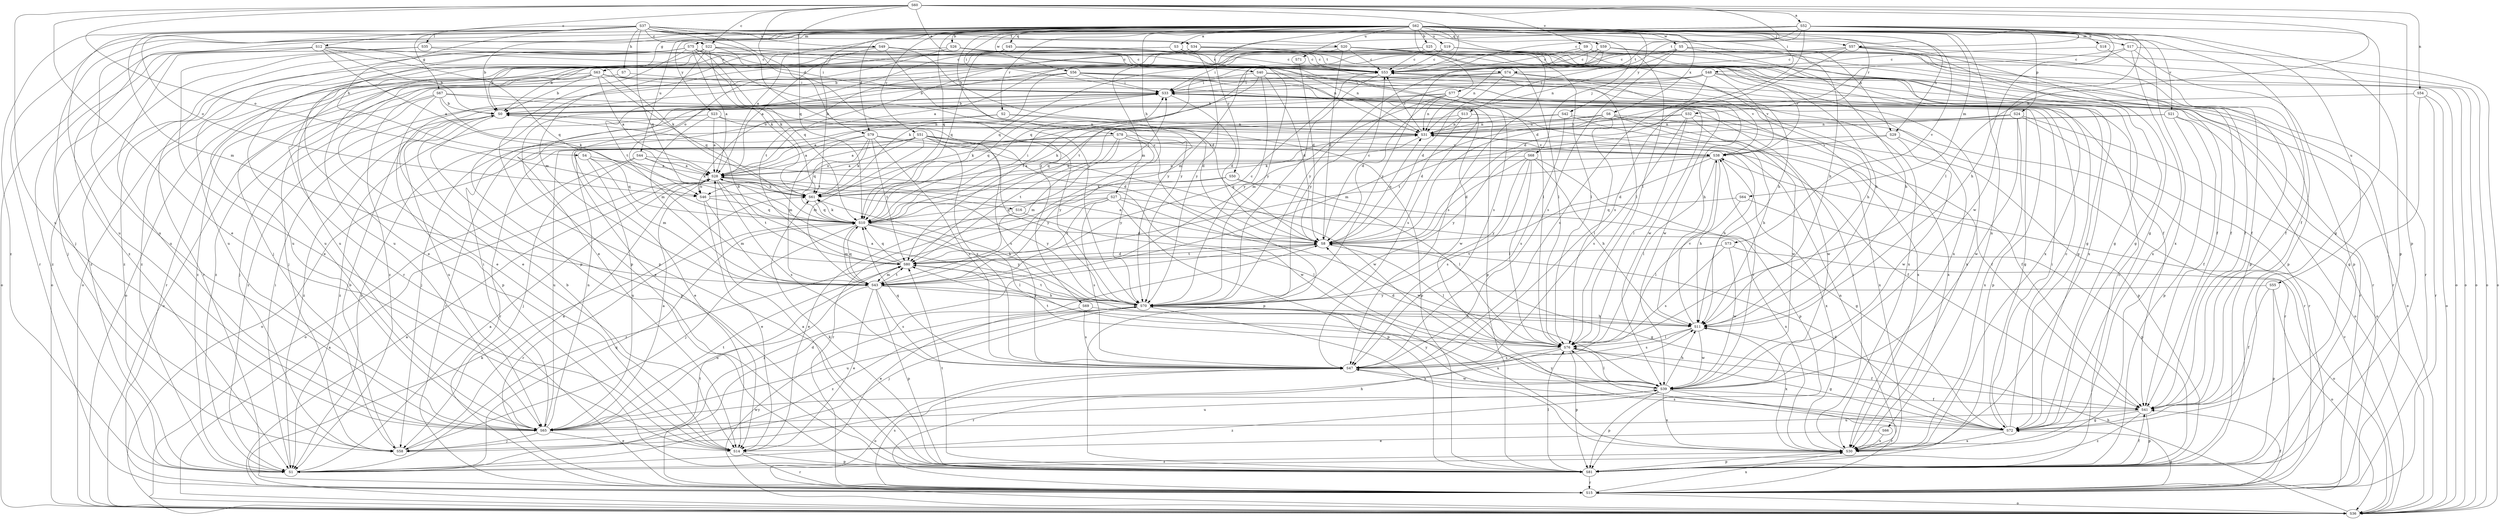 strict digraph  {
S62;
S37;
S60;
S3;
S52;
S28;
S26;
S25;
S0;
S51;
S22;
S12;
S53;
S79;
S8;
S40;
S14;
S41;
S63;
S67;
S72;
S78;
S27;
S29;
S4;
S7;
S11;
S77;
S48;
S33;
S68;
S57;
S58;
S61;
S34;
S35;
S76;
S17;
S75;
S64;
S43;
S66;
S54;
S18;
S31;
S46;
S36;
S24;
S81;
S45;
S59;
S10;
S50;
S32;
S2;
S15;
S19;
S49;
S47;
S20;
S13;
S74;
S16;
S80;
S44;
S71;
S55;
S65;
S21;
S73;
S9;
S38;
S5;
S56;
S39;
S6;
S30;
S42;
S23;
S70;
S69;
S1;
S62 -> S3  [label=a];
S62 -> S26  [label=b];
S62 -> S25  [label=b];
S62 -> S0  [label=b];
S62 -> S51  [label=c];
S62 -> S79  [label=d];
S62 -> S41  [label=f];
S62 -> S63  [label=g];
S62 -> S78  [label=h];
S62 -> S27  [label=h];
S62 -> S29  [label=h];
S62 -> S77  [label=i];
S62 -> S48  [label=i];
S62 -> S33  [label=i];
S62 -> S68  [label=j];
S62 -> S57  [label=j];
S62 -> S61  [label=k];
S62 -> S17  [label=m];
S62 -> S75  [label=m];
S62 -> S64  [label=m];
S62 -> S66  [label=n];
S62 -> S24  [label=p];
S62 -> S81  [label=p];
S62 -> S45  [label=q];
S62 -> S59  [label=q];
S62 -> S10  [label=q];
S62 -> S50  [label=r];
S62 -> S32  [label=r];
S62 -> S2  [label=r];
S62 -> S15  [label=r];
S62 -> S19  [label=s];
S62 -> S44  [label=u];
S62 -> S71  [label=u];
S62 -> S55  [label=u];
S62 -> S65  [label=u];
S62 -> S21  [label=v];
S62 -> S73  [label=v];
S62 -> S5  [label=w];
S62 -> S56  [label=w];
S62 -> S6  [label=x];
S62 -> S30  [label=x];
S62 -> S42  [label=y];
S62 -> S23  [label=y];
S37 -> S22  [label=c];
S37 -> S67  [label=g];
S37 -> S72  [label=g];
S37 -> S29  [label=h];
S37 -> S4  [label=h];
S37 -> S7  [label=h];
S37 -> S11  [label=h];
S37 -> S34  [label=l];
S37 -> S35  [label=l];
S37 -> S76  [label=l];
S37 -> S43  [label=m];
S37 -> S46  [label=o];
S37 -> S10  [label=q];
S37 -> S49  [label=s];
S37 -> S20  [label=t];
S37 -> S65  [label=u];
S37 -> S70  [label=y];
S37 -> S69  [label=z];
S37 -> S1  [label=z];
S60 -> S52  [label=a];
S60 -> S22  [label=c];
S60 -> S12  [label=c];
S60 -> S53  [label=c];
S60 -> S79  [label=d];
S60 -> S40  [label=e];
S60 -> S14  [label=e];
S60 -> S76  [label=l];
S60 -> S54  [label=n];
S60 -> S46  [label=o];
S60 -> S81  [label=p];
S60 -> S10  [label=q];
S60 -> S13  [label=t];
S60 -> S65  [label=u];
S60 -> S9  [label=v];
S3 -> S53  [label=c];
S3 -> S81  [label=p];
S3 -> S74  [label=t];
S3 -> S65  [label=u];
S3 -> S70  [label=y];
S52 -> S28  [label=a];
S52 -> S53  [label=c];
S52 -> S8  [label=d];
S52 -> S72  [label=g];
S52 -> S11  [label=h];
S52 -> S57  [label=j];
S52 -> S58  [label=j];
S52 -> S43  [label=m];
S52 -> S18  [label=n];
S52 -> S74  [label=t];
S52 -> S39  [label=w];
S52 -> S1  [label=z];
S28 -> S61  [label=k];
S28 -> S46  [label=o];
S28 -> S47  [label=s];
S28 -> S16  [label=t];
S28 -> S80  [label=t];
S28 -> S70  [label=y];
S26 -> S0  [label=b];
S26 -> S53  [label=c];
S26 -> S46  [label=o];
S26 -> S47  [label=s];
S25 -> S53  [label=c];
S25 -> S41  [label=f];
S25 -> S72  [label=g];
S25 -> S11  [label=h];
S25 -> S46  [label=o];
S25 -> S47  [label=s];
S25 -> S65  [label=u];
S25 -> S1  [label=z];
S0 -> S31  [label=n];
S0 -> S81  [label=p];
S0 -> S47  [label=s];
S0 -> S65  [label=u];
S0 -> S1  [label=z];
S51 -> S28  [label=a];
S51 -> S8  [label=d];
S51 -> S41  [label=f];
S51 -> S43  [label=m];
S51 -> S46  [label=o];
S51 -> S36  [label=o];
S51 -> S15  [label=r];
S51 -> S47  [label=s];
S51 -> S38  [label=v];
S51 -> S70  [label=y];
S22 -> S53  [label=c];
S22 -> S33  [label=i];
S22 -> S61  [label=k];
S22 -> S31  [label=n];
S22 -> S80  [label=t];
S22 -> S65  [label=u];
S22 -> S1  [label=z];
S12 -> S28  [label=a];
S12 -> S0  [label=b];
S12 -> S53  [label=c];
S12 -> S58  [label=j];
S12 -> S61  [label=k];
S12 -> S36  [label=o];
S12 -> S10  [label=q];
S12 -> S1  [label=z];
S53 -> S33  [label=i];
S53 -> S15  [label=r];
S53 -> S70  [label=y];
S79 -> S28  [label=a];
S79 -> S61  [label=k];
S79 -> S43  [label=m];
S79 -> S10  [label=q];
S79 -> S47  [label=s];
S79 -> S80  [label=t];
S79 -> S38  [label=v];
S79 -> S39  [label=w];
S8 -> S28  [label=a];
S8 -> S53  [label=c];
S8 -> S72  [label=g];
S8 -> S76  [label=l];
S8 -> S31  [label=n];
S8 -> S80  [label=t];
S8 -> S1  [label=z];
S40 -> S8  [label=d];
S40 -> S11  [label=h];
S40 -> S33  [label=i];
S40 -> S80  [label=t];
S40 -> S30  [label=x];
S40 -> S70  [label=y];
S14 -> S0  [label=b];
S14 -> S81  [label=p];
S14 -> S15  [label=r];
S41 -> S72  [label=g];
S41 -> S81  [label=p];
S41 -> S65  [label=u];
S41 -> S1  [label=z];
S63 -> S28  [label=a];
S63 -> S0  [label=b];
S63 -> S33  [label=i];
S63 -> S58  [label=j];
S63 -> S36  [label=o];
S63 -> S10  [label=q];
S63 -> S15  [label=r];
S63 -> S39  [label=w];
S63 -> S30  [label=x];
S63 -> S1  [label=z];
S67 -> S0  [label=b];
S67 -> S8  [label=d];
S67 -> S58  [label=j];
S67 -> S61  [label=k];
S67 -> S36  [label=o];
S67 -> S81  [label=p];
S67 -> S39  [label=w];
S72 -> S53  [label=c];
S72 -> S8  [label=d];
S72 -> S33  [label=i];
S72 -> S76  [label=l];
S72 -> S47  [label=s];
S72 -> S30  [label=x];
S72 -> S70  [label=y];
S78 -> S14  [label=e];
S78 -> S43  [label=m];
S78 -> S81  [label=p];
S78 -> S80  [label=t];
S78 -> S65  [label=u];
S78 -> S38  [label=v];
S78 -> S70  [label=y];
S27 -> S81  [label=p];
S27 -> S10  [label=q];
S27 -> S47  [label=s];
S27 -> S80  [label=t];
S27 -> S39  [label=w];
S27 -> S30  [label=x];
S27 -> S1  [label=z];
S29 -> S15  [label=r];
S29 -> S38  [label=v];
S29 -> S39  [label=w];
S29 -> S70  [label=y];
S4 -> S28  [label=a];
S4 -> S43  [label=m];
S4 -> S10  [label=q];
S4 -> S65  [label=u];
S7 -> S14  [label=e];
S7 -> S33  [label=i];
S11 -> S76  [label=l];
S11 -> S47  [label=s];
S11 -> S38  [label=v];
S11 -> S39  [label=w];
S11 -> S30  [label=x];
S77 -> S0  [label=b];
S77 -> S8  [label=d];
S77 -> S14  [label=e];
S77 -> S43  [label=m];
S77 -> S31  [label=n];
S77 -> S36  [label=o];
S77 -> S81  [label=p];
S77 -> S15  [label=r];
S77 -> S30  [label=x];
S48 -> S72  [label=g];
S48 -> S33  [label=i];
S48 -> S15  [label=r];
S48 -> S47  [label=s];
S48 -> S38  [label=v];
S48 -> S70  [label=y];
S48 -> S1  [label=z];
S33 -> S0  [label=b];
S33 -> S8  [label=d];
S33 -> S72  [label=g];
S33 -> S10  [label=q];
S33 -> S30  [label=x];
S33 -> S1  [label=z];
S68 -> S28  [label=a];
S68 -> S8  [label=d];
S68 -> S11  [label=h];
S68 -> S76  [label=l];
S68 -> S81  [label=p];
S68 -> S47  [label=s];
S68 -> S70  [label=y];
S57 -> S53  [label=c];
S57 -> S14  [label=e];
S57 -> S41  [label=f];
S57 -> S72  [label=g];
S57 -> S36  [label=o];
S57 -> S47  [label=s];
S57 -> S80  [label=t];
S58 -> S28  [label=a];
S58 -> S0  [label=b];
S58 -> S8  [label=d];
S58 -> S11  [label=h];
S61 -> S10  [label=q];
S34 -> S0  [label=b];
S34 -> S53  [label=c];
S34 -> S41  [label=f];
S34 -> S76  [label=l];
S34 -> S80  [label=t];
S35 -> S53  [label=c];
S35 -> S14  [label=e];
S35 -> S76  [label=l];
S35 -> S65  [label=u];
S76 -> S8  [label=d];
S76 -> S41  [label=f];
S76 -> S72  [label=g];
S76 -> S81  [label=p];
S76 -> S15  [label=r];
S76 -> S47  [label=s];
S76 -> S80  [label=t];
S17 -> S53  [label=c];
S17 -> S8  [label=d];
S17 -> S36  [label=o];
S17 -> S81  [label=p];
S17 -> S30  [label=x];
S75 -> S28  [label=a];
S75 -> S53  [label=c];
S75 -> S14  [label=e];
S75 -> S61  [label=k];
S75 -> S36  [label=o];
S75 -> S81  [label=p];
S75 -> S10  [label=q];
S75 -> S15  [label=r];
S75 -> S38  [label=v];
S75 -> S70  [label=y];
S75 -> S1  [label=z];
S64 -> S76  [label=l];
S64 -> S81  [label=p];
S64 -> S10  [label=q];
S43 -> S53  [label=c];
S43 -> S14  [label=e];
S43 -> S81  [label=p];
S43 -> S10  [label=q];
S43 -> S47  [label=s];
S43 -> S80  [label=t];
S43 -> S65  [label=u];
S43 -> S30  [label=x];
S43 -> S70  [label=y];
S66 -> S14  [label=e];
S66 -> S30  [label=x];
S54 -> S0  [label=b];
S54 -> S72  [label=g];
S54 -> S36  [label=o];
S54 -> S15  [label=r];
S18 -> S53  [label=c];
S18 -> S41  [label=f];
S31 -> S53  [label=c];
S31 -> S11  [label=h];
S31 -> S61  [label=k];
S31 -> S38  [label=v];
S46 -> S14  [label=e];
S46 -> S43  [label=m];
S46 -> S31  [label=n];
S46 -> S10  [label=q];
S36 -> S28  [label=a];
S36 -> S11  [label=h];
S36 -> S61  [label=k];
S36 -> S38  [label=v];
S36 -> S70  [label=y];
S24 -> S31  [label=n];
S24 -> S36  [label=o];
S24 -> S15  [label=r];
S24 -> S80  [label=t];
S24 -> S39  [label=w];
S24 -> S30  [label=x];
S81 -> S28  [label=a];
S81 -> S53  [label=c];
S81 -> S41  [label=f];
S81 -> S61  [label=k];
S81 -> S76  [label=l];
S81 -> S15  [label=r];
S81 -> S80  [label=t];
S45 -> S53  [label=c];
S45 -> S76  [label=l];
S45 -> S10  [label=q];
S45 -> S15  [label=r];
S45 -> S65  [label=u];
S45 -> S70  [label=y];
S59 -> S53  [label=c];
S59 -> S41  [label=f];
S59 -> S72  [label=g];
S59 -> S43  [label=m];
S59 -> S31  [label=n];
S59 -> S15  [label=r];
S59 -> S70  [label=y];
S10 -> S8  [label=d];
S10 -> S33  [label=i];
S10 -> S58  [label=j];
S10 -> S61  [label=k];
S10 -> S76  [label=l];
S10 -> S43  [label=m];
S10 -> S15  [label=r];
S10 -> S70  [label=y];
S50 -> S72  [label=g];
S50 -> S61  [label=k];
S50 -> S76  [label=l];
S50 -> S15  [label=r];
S32 -> S76  [label=l];
S32 -> S31  [label=n];
S32 -> S81  [label=p];
S32 -> S10  [label=q];
S32 -> S47  [label=s];
S32 -> S39  [label=w];
S2 -> S28  [label=a];
S2 -> S31  [label=n];
S2 -> S81  [label=p];
S2 -> S15  [label=r];
S15 -> S28  [label=a];
S15 -> S41  [label=f];
S15 -> S72  [label=g];
S15 -> S36  [label=o];
S15 -> S47  [label=s];
S15 -> S80  [label=t];
S15 -> S30  [label=x];
S19 -> S0  [label=b];
S19 -> S53  [label=c];
S19 -> S36  [label=o];
S19 -> S81  [label=p];
S19 -> S10  [label=q];
S19 -> S65  [label=u];
S19 -> S30  [label=x];
S49 -> S28  [label=a];
S49 -> S53  [label=c];
S49 -> S8  [label=d];
S49 -> S43  [label=m];
S49 -> S31  [label=n];
S49 -> S36  [label=o];
S49 -> S70  [label=y];
S47 -> S36  [label=o];
S47 -> S10  [label=q];
S47 -> S39  [label=w];
S20 -> S53  [label=c];
S20 -> S8  [label=d];
S20 -> S11  [label=h];
S20 -> S33  [label=i];
S20 -> S76  [label=l];
S20 -> S81  [label=p];
S20 -> S30  [label=x];
S13 -> S8  [label=d];
S13 -> S41  [label=f];
S13 -> S58  [label=j];
S13 -> S31  [label=n];
S74 -> S8  [label=d];
S74 -> S11  [label=h];
S74 -> S33  [label=i];
S74 -> S38  [label=v];
S74 -> S1  [label=z];
S16 -> S14  [label=e];
S16 -> S33  [label=i];
S16 -> S76  [label=l];
S80 -> S0  [label=b];
S80 -> S8  [label=d];
S80 -> S11  [label=h];
S80 -> S43  [label=m];
S80 -> S10  [label=q];
S44 -> S28  [label=a];
S44 -> S58  [label=j];
S44 -> S61  [label=k];
S44 -> S36  [label=o];
S44 -> S39  [label=w];
S71 -> S8  [label=d];
S55 -> S41  [label=f];
S55 -> S36  [label=o];
S55 -> S81  [label=p];
S55 -> S70  [label=y];
S65 -> S28  [label=a];
S65 -> S14  [label=e];
S65 -> S33  [label=i];
S65 -> S58  [label=j];
S65 -> S31  [label=n];
S65 -> S80  [label=t];
S65 -> S39  [label=w];
S21 -> S41  [label=f];
S21 -> S31  [label=n];
S21 -> S36  [label=o];
S21 -> S81  [label=p];
S21 -> S1  [label=z];
S73 -> S36  [label=o];
S73 -> S47  [label=s];
S73 -> S80  [label=t];
S73 -> S39  [label=w];
S9 -> S53  [label=c];
S9 -> S58  [label=j];
S9 -> S36  [label=o];
S9 -> S30  [label=x];
S9 -> S70  [label=y];
S38 -> S28  [label=a];
S38 -> S8  [label=d];
S38 -> S11  [label=h];
S38 -> S76  [label=l];
S38 -> S10  [label=q];
S38 -> S30  [label=x];
S5 -> S28  [label=a];
S5 -> S53  [label=c];
S5 -> S41  [label=f];
S5 -> S11  [label=h];
S5 -> S31  [label=n];
S5 -> S36  [label=o];
S5 -> S81  [label=p];
S5 -> S10  [label=q];
S5 -> S47  [label=s];
S56 -> S0  [label=b];
S56 -> S14  [label=e];
S56 -> S33  [label=i];
S56 -> S61  [label=k];
S56 -> S81  [label=p];
S56 -> S47  [label=s];
S56 -> S39  [label=w];
S39 -> S41  [label=f];
S39 -> S11  [label=h];
S39 -> S76  [label=l];
S39 -> S81  [label=p];
S39 -> S15  [label=r];
S39 -> S65  [label=u];
S39 -> S38  [label=v];
S39 -> S30  [label=x];
S39 -> S70  [label=y];
S39 -> S1  [label=z];
S6 -> S41  [label=f];
S6 -> S11  [label=h];
S6 -> S61  [label=k];
S6 -> S76  [label=l];
S6 -> S43  [label=m];
S6 -> S31  [label=n];
S6 -> S10  [label=q];
S6 -> S39  [label=w];
S30 -> S33  [label=i];
S30 -> S31  [label=n];
S30 -> S81  [label=p];
S30 -> S1  [label=z];
S42 -> S61  [label=k];
S42 -> S31  [label=n];
S42 -> S15  [label=r];
S42 -> S47  [label=s];
S42 -> S30  [label=x];
S23 -> S28  [label=a];
S23 -> S43  [label=m];
S23 -> S31  [label=n];
S23 -> S70  [label=y];
S23 -> S1  [label=z];
S70 -> S28  [label=a];
S70 -> S11  [label=h];
S70 -> S58  [label=j];
S70 -> S61  [label=k];
S70 -> S80  [label=t];
S70 -> S65  [label=u];
S70 -> S30  [label=x];
S70 -> S1  [label=z];
S69 -> S14  [label=e];
S69 -> S11  [label=h];
S69 -> S47  [label=s];
S1 -> S28  [label=a];
S1 -> S33  [label=i];
S1 -> S10  [label=q];
}
